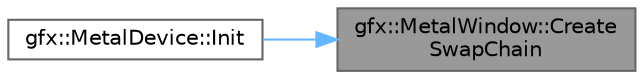 digraph "gfx::MetalWindow::CreateSwapChain"
{
 // LATEX_PDF_SIZE
  bgcolor="transparent";
  edge [fontname=Helvetica,fontsize=10,labelfontname=Helvetica,labelfontsize=10];
  node [fontname=Helvetica,fontsize=10,shape=box,height=0.2,width=0.4];
  rankdir="RL";
  Node1 [id="Node000001",label="gfx::MetalWindow::Create\lSwapChain",height=0.2,width=0.4,color="gray40", fillcolor="grey60", style="filled", fontcolor="black",tooltip="Creates the swap chain for rendering."];
  Node1 -> Node2 [id="edge1_Node000001_Node000002",dir="back",color="steelblue1",style="solid",tooltip=" "];
  Node2 [id="Node000002",label="gfx::MetalDevice::Init",height=0.2,width=0.4,color="grey40", fillcolor="white", style="filled",URL="$classgfx_1_1_metal_device.html#a03e4bde72c76e8117f8b6ef61c2bc244",tooltip="Initializes the GPU device."];
}
